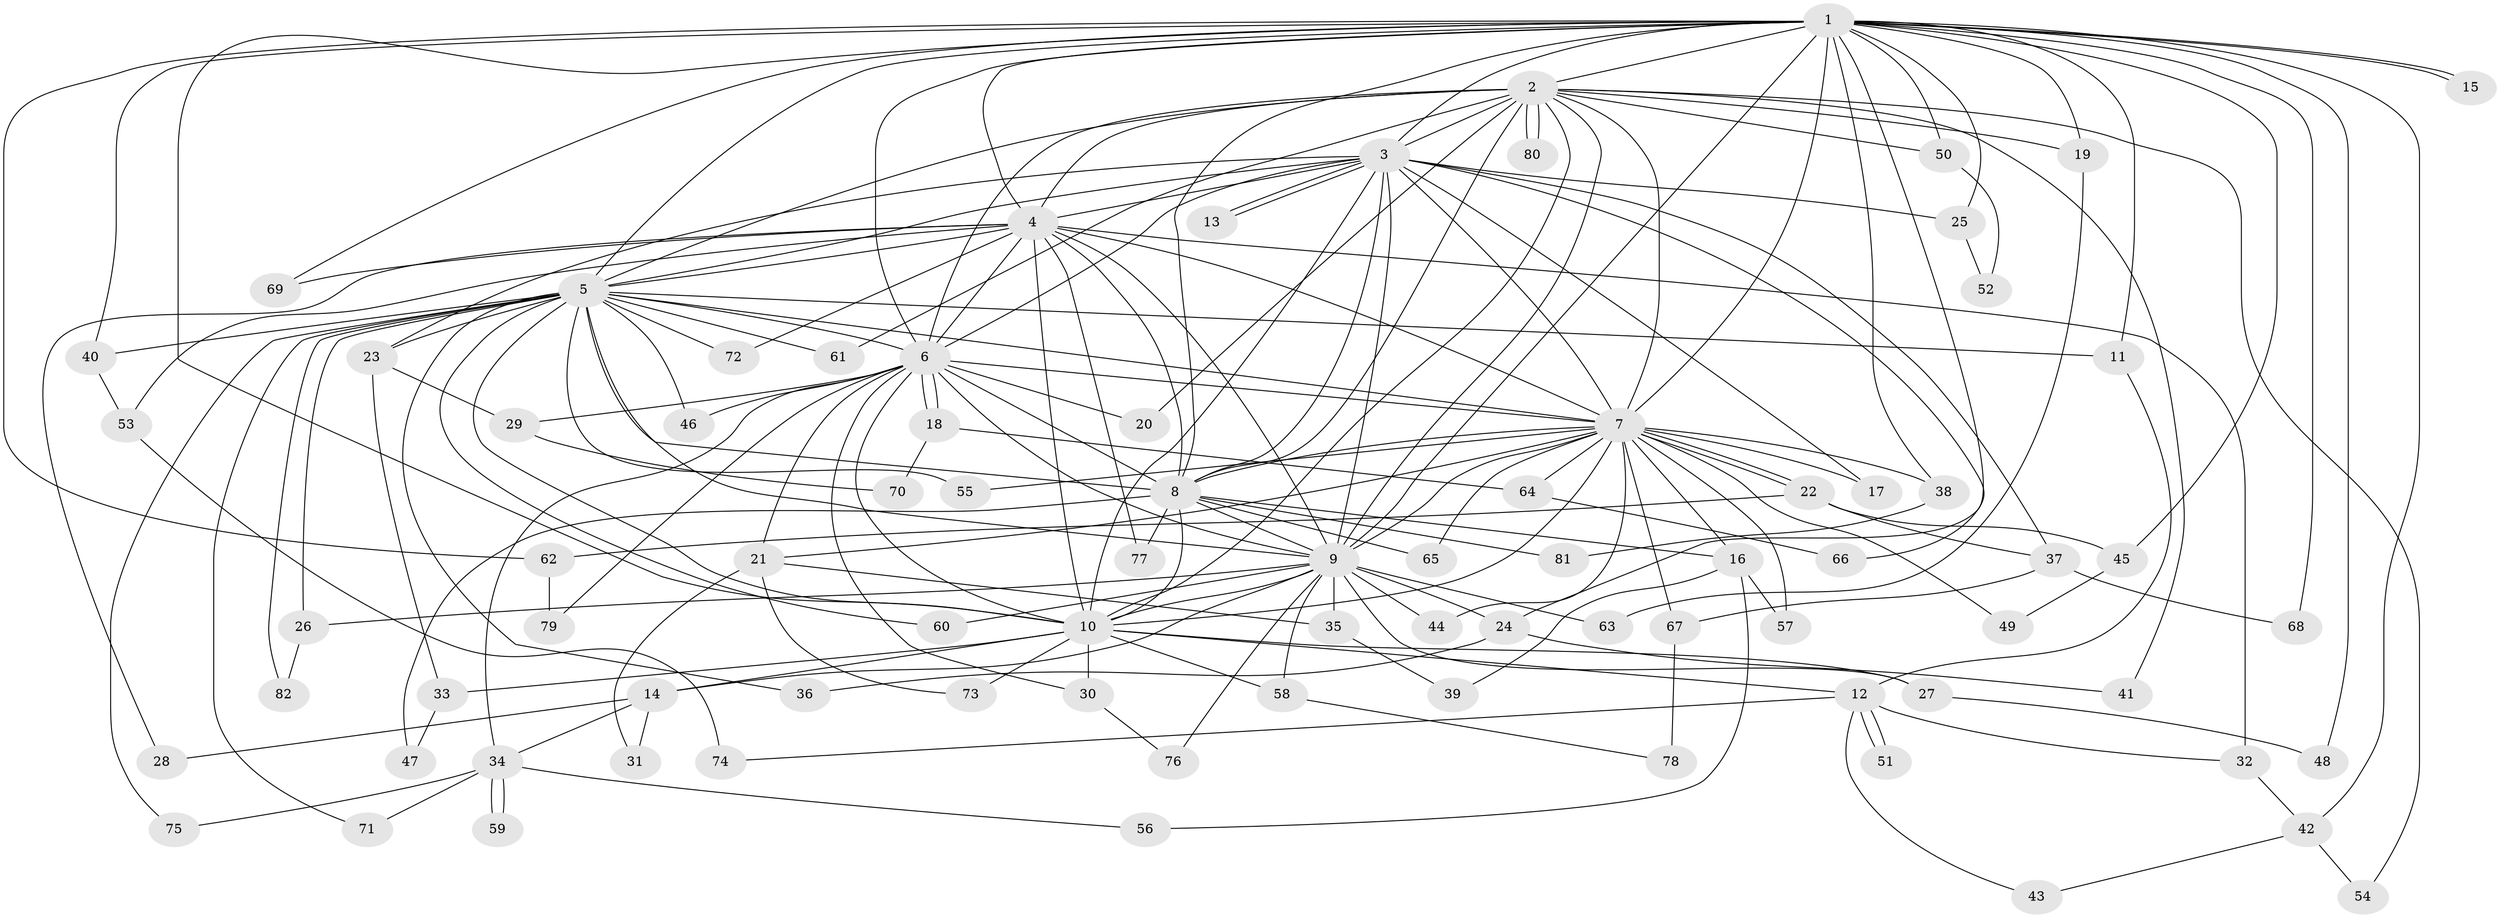 // coarse degree distribution, {18: 0.05172413793103448, 14: 0.017241379310344827, 12: 0.017241379310344827, 13: 0.034482758620689655, 17: 0.017241379310344827, 3: 0.2413793103448276, 7: 0.034482758620689655, 1: 0.08620689655172414, 5: 0.034482758620689655, 2: 0.41379310344827586, 4: 0.034482758620689655, 6: 0.017241379310344827}
// Generated by graph-tools (version 1.1) at 2025/49/03/04/25 22:49:33]
// undirected, 82 vertices, 189 edges
graph export_dot {
  node [color=gray90,style=filled];
  1;
  2;
  3;
  4;
  5;
  6;
  7;
  8;
  9;
  10;
  11;
  12;
  13;
  14;
  15;
  16;
  17;
  18;
  19;
  20;
  21;
  22;
  23;
  24;
  25;
  26;
  27;
  28;
  29;
  30;
  31;
  32;
  33;
  34;
  35;
  36;
  37;
  38;
  39;
  40;
  41;
  42;
  43;
  44;
  45;
  46;
  47;
  48;
  49;
  50;
  51;
  52;
  53;
  54;
  55;
  56;
  57;
  58;
  59;
  60;
  61;
  62;
  63;
  64;
  65;
  66;
  67;
  68;
  69;
  70;
  71;
  72;
  73;
  74;
  75;
  76;
  77;
  78;
  79;
  80;
  81;
  82;
  1 -- 2;
  1 -- 3;
  1 -- 4;
  1 -- 5;
  1 -- 6;
  1 -- 7;
  1 -- 8;
  1 -- 9;
  1 -- 10;
  1 -- 11;
  1 -- 15;
  1 -- 15;
  1 -- 19;
  1 -- 24;
  1 -- 25;
  1 -- 38;
  1 -- 40;
  1 -- 42;
  1 -- 45;
  1 -- 48;
  1 -- 50;
  1 -- 62;
  1 -- 68;
  1 -- 69;
  2 -- 3;
  2 -- 4;
  2 -- 5;
  2 -- 6;
  2 -- 7;
  2 -- 8;
  2 -- 9;
  2 -- 10;
  2 -- 19;
  2 -- 20;
  2 -- 41;
  2 -- 50;
  2 -- 54;
  2 -- 61;
  2 -- 80;
  2 -- 80;
  3 -- 4;
  3 -- 5;
  3 -- 6;
  3 -- 7;
  3 -- 8;
  3 -- 9;
  3 -- 10;
  3 -- 13;
  3 -- 13;
  3 -- 17;
  3 -- 23;
  3 -- 25;
  3 -- 37;
  3 -- 66;
  4 -- 5;
  4 -- 6;
  4 -- 7;
  4 -- 8;
  4 -- 9;
  4 -- 10;
  4 -- 28;
  4 -- 32;
  4 -- 53;
  4 -- 69;
  4 -- 72;
  4 -- 77;
  5 -- 6;
  5 -- 7;
  5 -- 8;
  5 -- 9;
  5 -- 10;
  5 -- 11;
  5 -- 23;
  5 -- 26;
  5 -- 36;
  5 -- 40;
  5 -- 46;
  5 -- 55;
  5 -- 60;
  5 -- 61;
  5 -- 71;
  5 -- 72;
  5 -- 75;
  5 -- 82;
  6 -- 7;
  6 -- 8;
  6 -- 9;
  6 -- 10;
  6 -- 18;
  6 -- 18;
  6 -- 20;
  6 -- 21;
  6 -- 29;
  6 -- 30;
  6 -- 34;
  6 -- 46;
  6 -- 79;
  7 -- 8;
  7 -- 9;
  7 -- 10;
  7 -- 16;
  7 -- 17;
  7 -- 21;
  7 -- 22;
  7 -- 22;
  7 -- 38;
  7 -- 44;
  7 -- 49;
  7 -- 55;
  7 -- 57;
  7 -- 64;
  7 -- 65;
  7 -- 67;
  8 -- 9;
  8 -- 10;
  8 -- 16;
  8 -- 47;
  8 -- 65;
  8 -- 77;
  8 -- 81;
  9 -- 10;
  9 -- 14;
  9 -- 24;
  9 -- 26;
  9 -- 27;
  9 -- 35;
  9 -- 44;
  9 -- 58;
  9 -- 60;
  9 -- 63;
  9 -- 76;
  10 -- 12;
  10 -- 14;
  10 -- 27;
  10 -- 30;
  10 -- 33;
  10 -- 58;
  10 -- 73;
  11 -- 12;
  12 -- 32;
  12 -- 43;
  12 -- 51;
  12 -- 51;
  12 -- 74;
  14 -- 28;
  14 -- 31;
  14 -- 34;
  16 -- 39;
  16 -- 56;
  16 -- 57;
  18 -- 64;
  18 -- 70;
  19 -- 63;
  21 -- 31;
  21 -- 35;
  21 -- 73;
  22 -- 37;
  22 -- 45;
  22 -- 62;
  23 -- 29;
  23 -- 33;
  24 -- 36;
  24 -- 41;
  25 -- 52;
  26 -- 82;
  27 -- 48;
  29 -- 70;
  30 -- 76;
  32 -- 42;
  33 -- 47;
  34 -- 56;
  34 -- 59;
  34 -- 59;
  34 -- 71;
  34 -- 75;
  35 -- 39;
  37 -- 67;
  37 -- 68;
  38 -- 81;
  40 -- 53;
  42 -- 43;
  42 -- 54;
  45 -- 49;
  50 -- 52;
  53 -- 74;
  58 -- 78;
  62 -- 79;
  64 -- 66;
  67 -- 78;
}
